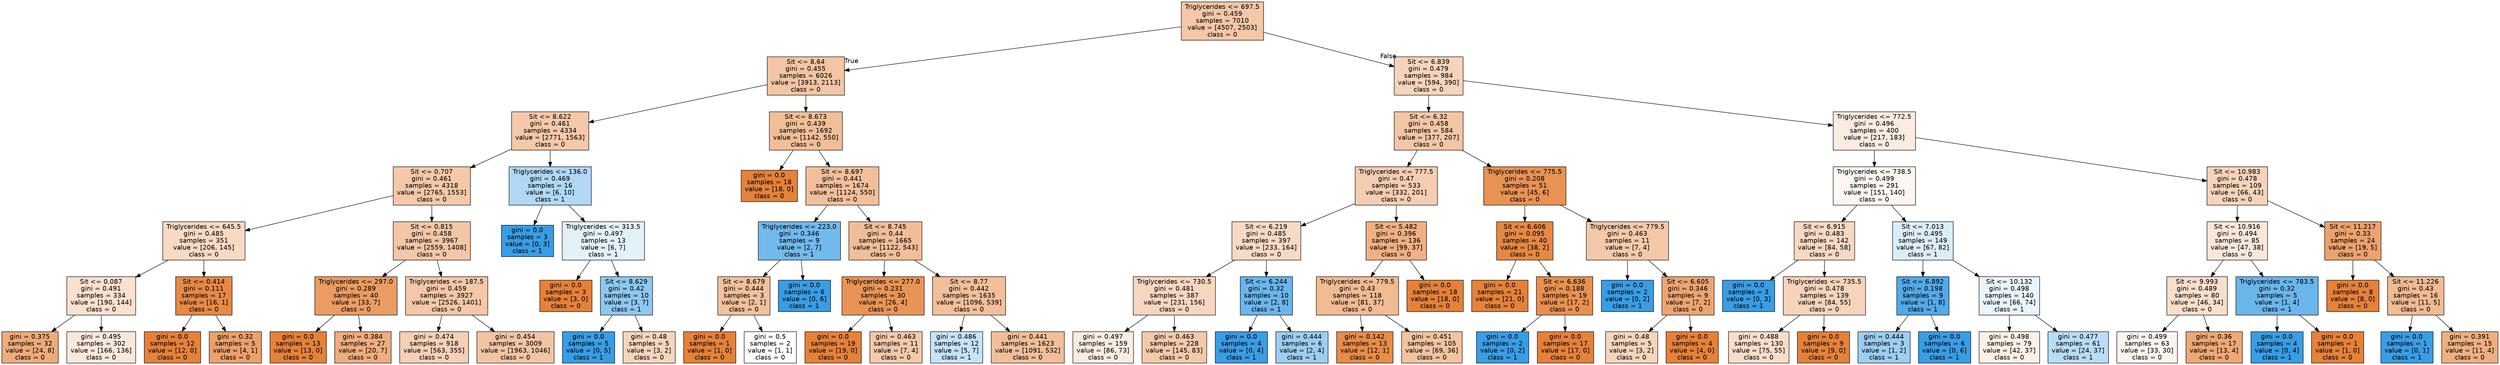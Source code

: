 digraph Tree {
node [shape=box, style="filled", color="black", fontname="helvetica"] ;
edge [fontname="helvetica"] ;
0 [label="Triglycerides <= 697.5\ngini = 0.459\nsamples = 7010\nvalue = [4507, 2503]\nclass = 0", fillcolor="#f3c7a7"] ;
1 [label="Sit <= 8.64\ngini = 0.455\nsamples = 6026\nvalue = [3913, 2113]\nclass = 0", fillcolor="#f3c5a4"] ;
0 -> 1 [labeldistance=2.5, labelangle=45, headlabel="True"] ;
2 [label="Sit <= 8.622\ngini = 0.461\nsamples = 4334\nvalue = [2771, 1563]\nclass = 0", fillcolor="#f4c8a9"] ;
1 -> 2 ;
3 [label="Sit <= 0.707\ngini = 0.461\nsamples = 4318\nvalue = [2765, 1553]\nclass = 0", fillcolor="#f4c8a8"] ;
2 -> 3 ;
4 [label="Triglycerides <= 645.5\ngini = 0.485\nsamples = 351\nvalue = [206, 145]\nclass = 0", fillcolor="#f7dac4"] ;
3 -> 4 ;
5 [label="Sit <= 0.087\ngini = 0.491\nsamples = 334\nvalue = [190, 144]\nclass = 0", fillcolor="#f9e0cf"] ;
4 -> 5 ;
6 [label="gini = 0.375\nsamples = 32\nvalue = [24, 8]\nclass = 0", fillcolor="#eeab7b"] ;
5 -> 6 ;
7 [label="gini = 0.495\nsamples = 302\nvalue = [166, 136]\nclass = 0", fillcolor="#fae8db"] ;
5 -> 7 ;
8 [label="Sit <= 0.414\ngini = 0.111\nsamples = 17\nvalue = [16, 1]\nclass = 0", fillcolor="#e78945"] ;
4 -> 8 ;
9 [label="gini = 0.0\nsamples = 12\nvalue = [12, 0]\nclass = 0", fillcolor="#e58139"] ;
8 -> 9 ;
10 [label="gini = 0.32\nsamples = 5\nvalue = [4, 1]\nclass = 0", fillcolor="#eca06a"] ;
8 -> 10 ;
11 [label="Sit <= 0.815\ngini = 0.458\nsamples = 3967\nvalue = [2559, 1408]\nclass = 0", fillcolor="#f3c6a6"] ;
3 -> 11 ;
12 [label="Triglycerides <= 297.0\ngini = 0.289\nsamples = 40\nvalue = [33, 7]\nclass = 0", fillcolor="#eb9c63"] ;
11 -> 12 ;
13 [label="gini = 0.0\nsamples = 13\nvalue = [13, 0]\nclass = 0", fillcolor="#e58139"] ;
12 -> 13 ;
14 [label="gini = 0.384\nsamples = 27\nvalue = [20, 7]\nclass = 0", fillcolor="#eead7e"] ;
12 -> 14 ;
15 [label="Triglycerides <= 187.5\ngini = 0.459\nsamples = 3927\nvalue = [2526, 1401]\nclass = 0", fillcolor="#f3c7a7"] ;
11 -> 15 ;
16 [label="gini = 0.474\nsamples = 918\nvalue = [563, 355]\nclass = 0", fillcolor="#f5d0b6"] ;
15 -> 16 ;
17 [label="gini = 0.454\nsamples = 3009\nvalue = [1963, 1046]\nclass = 0", fillcolor="#f3c4a3"] ;
15 -> 17 ;
18 [label="Triglycerides <= 136.0\ngini = 0.469\nsamples = 16\nvalue = [6, 10]\nclass = 1", fillcolor="#b0d8f5"] ;
2 -> 18 ;
19 [label="gini = 0.0\nsamples = 3\nvalue = [0, 3]\nclass = 1", fillcolor="#399de5"] ;
18 -> 19 ;
20 [label="Triglycerides <= 313.5\ngini = 0.497\nsamples = 13\nvalue = [6, 7]\nclass = 1", fillcolor="#e3f1fb"] ;
18 -> 20 ;
21 [label="gini = 0.0\nsamples = 3\nvalue = [3, 0]\nclass = 0", fillcolor="#e58139"] ;
20 -> 21 ;
22 [label="Sit <= 8.629\ngini = 0.42\nsamples = 10\nvalue = [3, 7]\nclass = 1", fillcolor="#8ec7f0"] ;
20 -> 22 ;
23 [label="gini = 0.0\nsamples = 5\nvalue = [0, 5]\nclass = 1", fillcolor="#399de5"] ;
22 -> 23 ;
24 [label="gini = 0.48\nsamples = 5\nvalue = [3, 2]\nclass = 0", fillcolor="#f6d5bd"] ;
22 -> 24 ;
25 [label="Sit <= 8.673\ngini = 0.439\nsamples = 1692\nvalue = [1142, 550]\nclass = 0", fillcolor="#f2be98"] ;
1 -> 25 ;
26 [label="gini = 0.0\nsamples = 18\nvalue = [18, 0]\nclass = 0", fillcolor="#e58139"] ;
25 -> 26 ;
27 [label="Sit <= 8.697\ngini = 0.441\nsamples = 1674\nvalue = [1124, 550]\nclass = 0", fillcolor="#f2bf9a"] ;
25 -> 27 ;
28 [label="Triglycerides <= 223.0\ngini = 0.346\nsamples = 9\nvalue = [2, 7]\nclass = 1", fillcolor="#72b9ec"] ;
27 -> 28 ;
29 [label="Sit <= 8.679\ngini = 0.444\nsamples = 3\nvalue = [2, 1]\nclass = 0", fillcolor="#f2c09c"] ;
28 -> 29 ;
30 [label="gini = 0.0\nsamples = 1\nvalue = [1, 0]\nclass = 0", fillcolor="#e58139"] ;
29 -> 30 ;
31 [label="gini = 0.5\nsamples = 2\nvalue = [1, 1]\nclass = 0", fillcolor="#ffffff"] ;
29 -> 31 ;
32 [label="gini = 0.0\nsamples = 6\nvalue = [0, 6]\nclass = 1", fillcolor="#399de5"] ;
28 -> 32 ;
33 [label="Sit <= 8.745\ngini = 0.44\nsamples = 1665\nvalue = [1122, 543]\nclass = 0", fillcolor="#f2be99"] ;
27 -> 33 ;
34 [label="Triglycerides <= 277.0\ngini = 0.231\nsamples = 30\nvalue = [26, 4]\nclass = 0", fillcolor="#e99457"] ;
33 -> 34 ;
35 [label="gini = 0.0\nsamples = 19\nvalue = [19, 0]\nclass = 0", fillcolor="#e58139"] ;
34 -> 35 ;
36 [label="gini = 0.463\nsamples = 11\nvalue = [7, 4]\nclass = 0", fillcolor="#f4c9aa"] ;
34 -> 36 ;
37 [label="Sit <= 8.77\ngini = 0.442\nsamples = 1635\nvalue = [1096, 539]\nclass = 0", fillcolor="#f2bf9a"] ;
33 -> 37 ;
38 [label="gini = 0.486\nsamples = 12\nvalue = [5, 7]\nclass = 1", fillcolor="#c6e3f8"] ;
37 -> 38 ;
39 [label="gini = 0.441\nsamples = 1623\nvalue = [1091, 532]\nclass = 0", fillcolor="#f2be9a"] ;
37 -> 39 ;
40 [label="Sit <= 6.839\ngini = 0.479\nsamples = 984\nvalue = [594, 390]\nclass = 0", fillcolor="#f6d4bb"] ;
0 -> 40 [labeldistance=2.5, labelangle=-45, headlabel="False"] ;
41 [label="Sit <= 6.32\ngini = 0.458\nsamples = 584\nvalue = [377, 207]\nclass = 0", fillcolor="#f3c6a6"] ;
40 -> 41 ;
42 [label="Triglycerides <= 777.5\ngini = 0.47\nsamples = 533\nvalue = [332, 201]\nclass = 0", fillcolor="#f5cdb1"] ;
41 -> 42 ;
43 [label="Sit <= 6.219\ngini = 0.485\nsamples = 397\nvalue = [233, 164]\nclass = 0", fillcolor="#f7dac4"] ;
42 -> 43 ;
44 [label="Triglycerides <= 730.5\ngini = 0.481\nsamples = 387\nvalue = [231, 156]\nclass = 0", fillcolor="#f7d6bf"] ;
43 -> 44 ;
45 [label="gini = 0.497\nsamples = 159\nvalue = [86, 73]\nclass = 0", fillcolor="#fbece1"] ;
44 -> 45 ;
46 [label="gini = 0.463\nsamples = 228\nvalue = [145, 83]\nclass = 0", fillcolor="#f4c9aa"] ;
44 -> 46 ;
47 [label="Sit <= 6.244\ngini = 0.32\nsamples = 10\nvalue = [2, 8]\nclass = 1", fillcolor="#6ab6ec"] ;
43 -> 47 ;
48 [label="gini = 0.0\nsamples = 4\nvalue = [0, 4]\nclass = 1", fillcolor="#399de5"] ;
47 -> 48 ;
49 [label="gini = 0.444\nsamples = 6\nvalue = [2, 4]\nclass = 1", fillcolor="#9ccef2"] ;
47 -> 49 ;
50 [label="Sit <= 5.482\ngini = 0.396\nsamples = 136\nvalue = [99, 37]\nclass = 0", fillcolor="#efb083"] ;
42 -> 50 ;
51 [label="Triglycerides <= 779.5\ngini = 0.43\nsamples = 118\nvalue = [81, 37]\nclass = 0", fillcolor="#f1bb93"] ;
50 -> 51 ;
52 [label="gini = 0.142\nsamples = 13\nvalue = [12, 1]\nclass = 0", fillcolor="#e78c49"] ;
51 -> 52 ;
53 [label="gini = 0.451\nsamples = 105\nvalue = [69, 36]\nclass = 0", fillcolor="#f3c3a0"] ;
51 -> 53 ;
54 [label="gini = 0.0\nsamples = 18\nvalue = [18, 0]\nclass = 0", fillcolor="#e58139"] ;
50 -> 54 ;
55 [label="Triglycerides <= 775.5\ngini = 0.208\nsamples = 51\nvalue = [45, 6]\nclass = 0", fillcolor="#e89253"] ;
41 -> 55 ;
56 [label="Sit <= 6.606\ngini = 0.095\nsamples = 40\nvalue = [38, 2]\nclass = 0", fillcolor="#e68843"] ;
55 -> 56 ;
57 [label="gini = 0.0\nsamples = 21\nvalue = [21, 0]\nclass = 0", fillcolor="#e58139"] ;
56 -> 57 ;
58 [label="Sit <= 6.636\ngini = 0.188\nsamples = 19\nvalue = [17, 2]\nclass = 0", fillcolor="#e89050"] ;
56 -> 58 ;
59 [label="gini = 0.0\nsamples = 2\nvalue = [0, 2]\nclass = 1", fillcolor="#399de5"] ;
58 -> 59 ;
60 [label="gini = 0.0\nsamples = 17\nvalue = [17, 0]\nclass = 0", fillcolor="#e58139"] ;
58 -> 60 ;
61 [label="Triglycerides <= 779.5\ngini = 0.463\nsamples = 11\nvalue = [7, 4]\nclass = 0", fillcolor="#f4c9aa"] ;
55 -> 61 ;
62 [label="gini = 0.0\nsamples = 2\nvalue = [0, 2]\nclass = 1", fillcolor="#399de5"] ;
61 -> 62 ;
63 [label="Sit <= 6.605\ngini = 0.346\nsamples = 9\nvalue = [7, 2]\nclass = 0", fillcolor="#eca572"] ;
61 -> 63 ;
64 [label="gini = 0.48\nsamples = 5\nvalue = [3, 2]\nclass = 0", fillcolor="#f6d5bd"] ;
63 -> 64 ;
65 [label="gini = 0.0\nsamples = 4\nvalue = [4, 0]\nclass = 0", fillcolor="#e58139"] ;
63 -> 65 ;
66 [label="Triglycerides <= 772.5\ngini = 0.496\nsamples = 400\nvalue = [217, 183]\nclass = 0", fillcolor="#fbebe0"] ;
40 -> 66 ;
67 [label="Triglycerides <= 738.5\ngini = 0.499\nsamples = 291\nvalue = [151, 140]\nclass = 0", fillcolor="#fdf6f1"] ;
66 -> 67 ;
68 [label="Sit <= 6.915\ngini = 0.483\nsamples = 142\nvalue = [84, 58]\nclass = 0", fillcolor="#f7d8c2"] ;
67 -> 68 ;
69 [label="gini = 0.0\nsamples = 3\nvalue = [0, 3]\nclass = 1", fillcolor="#399de5"] ;
68 -> 69 ;
70 [label="Triglycerides <= 735.5\ngini = 0.478\nsamples = 139\nvalue = [84, 55]\nclass = 0", fillcolor="#f6d4bb"] ;
68 -> 70 ;
71 [label="gini = 0.488\nsamples = 130\nvalue = [75, 55]\nclass = 0", fillcolor="#f8ddca"] ;
70 -> 71 ;
72 [label="gini = 0.0\nsamples = 9\nvalue = [9, 0]\nclass = 0", fillcolor="#e58139"] ;
70 -> 72 ;
73 [label="Sit <= 7.013\ngini = 0.495\nsamples = 149\nvalue = [67, 82]\nclass = 1", fillcolor="#dbedfa"] ;
67 -> 73 ;
74 [label="Sit <= 6.892\ngini = 0.198\nsamples = 9\nvalue = [1, 8]\nclass = 1", fillcolor="#52a9e8"] ;
73 -> 74 ;
75 [label="gini = 0.444\nsamples = 3\nvalue = [1, 2]\nclass = 1", fillcolor="#9ccef2"] ;
74 -> 75 ;
76 [label="gini = 0.0\nsamples = 6\nvalue = [0, 6]\nclass = 1", fillcolor="#399de5"] ;
74 -> 76 ;
77 [label="Sit <= 10.132\ngini = 0.498\nsamples = 140\nvalue = [66, 74]\nclass = 1", fillcolor="#eaf4fc"] ;
73 -> 77 ;
78 [label="gini = 0.498\nsamples = 79\nvalue = [42, 37]\nclass = 0", fillcolor="#fcf0e7"] ;
77 -> 78 ;
79 [label="gini = 0.477\nsamples = 61\nvalue = [24, 37]\nclass = 1", fillcolor="#b9ddf6"] ;
77 -> 79 ;
80 [label="Sit <= 10.983\ngini = 0.478\nsamples = 109\nvalue = [66, 43]\nclass = 0", fillcolor="#f6d3ba"] ;
66 -> 80 ;
81 [label="Sit <= 10.916\ngini = 0.494\nsamples = 85\nvalue = [47, 38]\nclass = 0", fillcolor="#fae7d9"] ;
80 -> 81 ;
82 [label="Sit <= 9.993\ngini = 0.489\nsamples = 80\nvalue = [46, 34]\nclass = 0", fillcolor="#f8decb"] ;
81 -> 82 ;
83 [label="gini = 0.499\nsamples = 63\nvalue = [33, 30]\nclass = 0", fillcolor="#fdf4ed"] ;
82 -> 83 ;
84 [label="gini = 0.36\nsamples = 17\nvalue = [13, 4]\nclass = 0", fillcolor="#eda876"] ;
82 -> 84 ;
85 [label="Triglycerides <= 783.5\ngini = 0.32\nsamples = 5\nvalue = [1, 4]\nclass = 1", fillcolor="#6ab6ec"] ;
81 -> 85 ;
86 [label="gini = 0.0\nsamples = 4\nvalue = [0, 4]\nclass = 1", fillcolor="#399de5"] ;
85 -> 86 ;
87 [label="gini = 0.0\nsamples = 1\nvalue = [1, 0]\nclass = 0", fillcolor="#e58139"] ;
85 -> 87 ;
88 [label="Sit <= 11.217\ngini = 0.33\nsamples = 24\nvalue = [19, 5]\nclass = 0", fillcolor="#eca26d"] ;
80 -> 88 ;
89 [label="gini = 0.0\nsamples = 8\nvalue = [8, 0]\nclass = 0", fillcolor="#e58139"] ;
88 -> 89 ;
90 [label="Sit <= 11.226\ngini = 0.43\nsamples = 16\nvalue = [11, 5]\nclass = 0", fillcolor="#f1ba93"] ;
88 -> 90 ;
91 [label="gini = 0.0\nsamples = 1\nvalue = [0, 1]\nclass = 1", fillcolor="#399de5"] ;
90 -> 91 ;
92 [label="gini = 0.391\nsamples = 15\nvalue = [11, 4]\nclass = 0", fillcolor="#eeaf81"] ;
90 -> 92 ;
}
